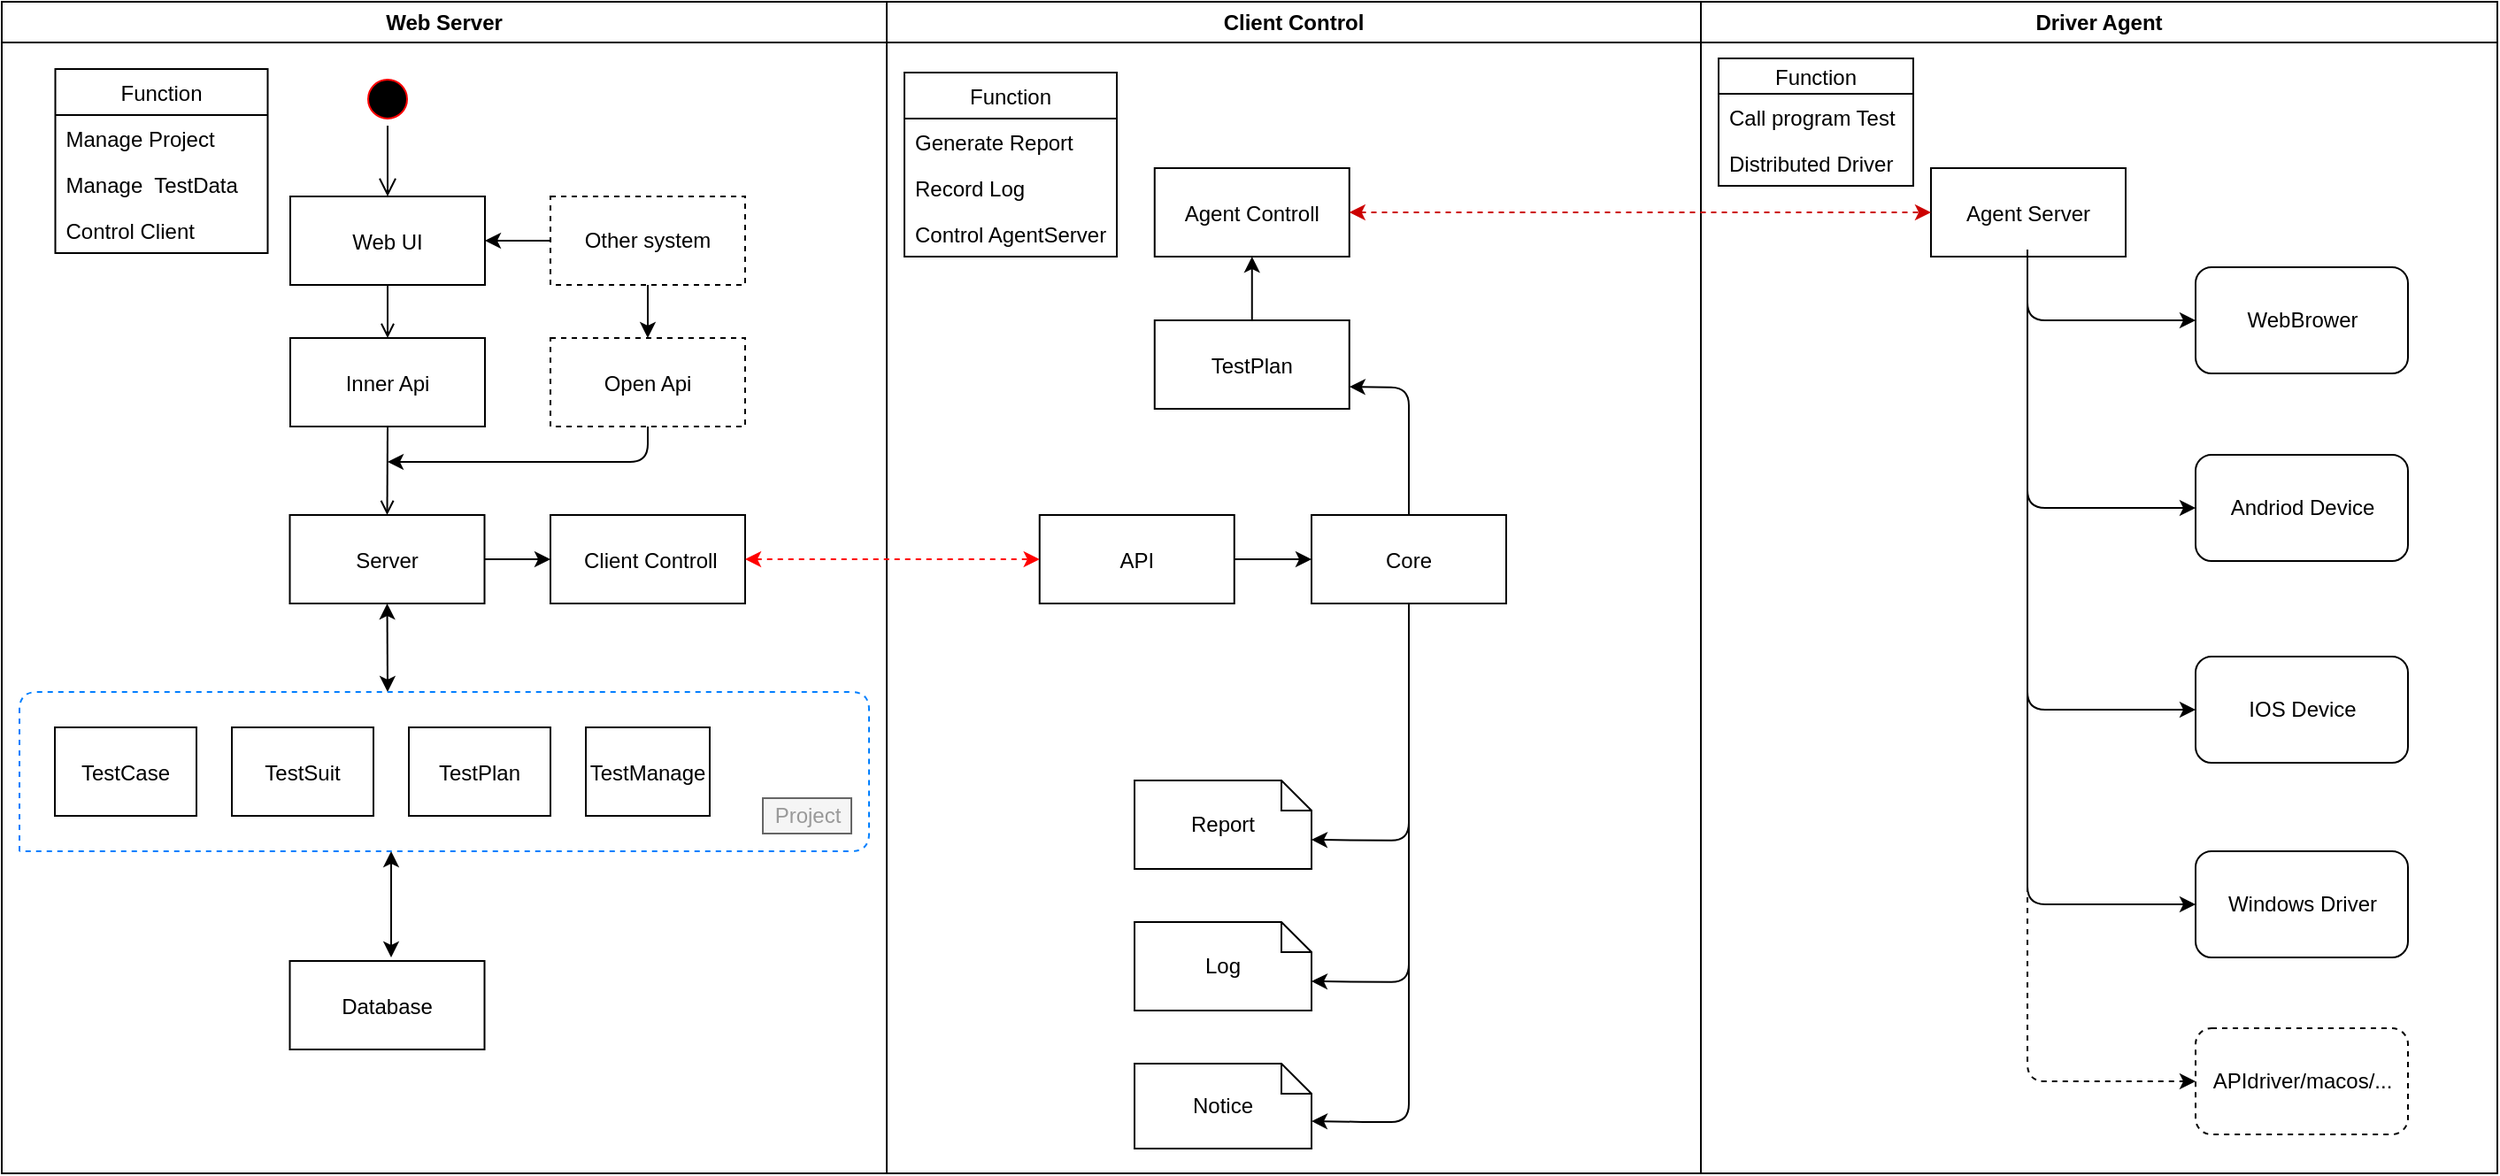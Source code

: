 <mxfile version="14.4.9" type="github">
  <diagram name="Page-1" id="e7e014a7-5840-1c2e-5031-d8a46d1fe8dd">
    <mxGraphModel dx="1453" dy="711" grid="1" gridSize="10" guides="1" tooltips="1" connect="1" arrows="1" fold="1" page="1" pageScale="1" pageWidth="1169" pageHeight="826" background="none" math="0" shadow="0">
      <root>
        <mxCell id="0" />
        <mxCell id="1" parent="0" />
        <mxCell id="2" value="Web Server" style="swimlane;whiteSpace=wrap" parent="1" vertex="1">
          <mxGeometry x="20" y="130" width="500" height="662" as="geometry" />
        </mxCell>
        <mxCell id="5" value="" style="ellipse;shape=startState;fillColor=#000000;strokeColor=#ff0000;" parent="2" vertex="1">
          <mxGeometry x="203" y="40" width="30" height="30" as="geometry" />
        </mxCell>
        <mxCell id="6" value="" style="edgeStyle=elbowEdgeStyle;elbow=horizontal;verticalAlign=bottom;endArrow=open;endSize=8;endFill=1;rounded=0" parent="2" source="5" target="7" edge="1">
          <mxGeometry x="120.25" y="40" as="geometry">
            <mxPoint x="135.25" y="110" as="targetPoint" />
          </mxGeometry>
        </mxCell>
        <mxCell id="7" value="Web UI" style="" parent="2" vertex="1">
          <mxGeometry x="163" y="110" width="110" height="50" as="geometry" />
        </mxCell>
        <mxCell id="8" value="Inner Api" style="" parent="2" vertex="1">
          <mxGeometry x="163" y="190" width="110" height="50" as="geometry" />
        </mxCell>
        <mxCell id="9" value="" style="endArrow=open;endFill=1;rounded=0" parent="2" source="7" target="8" edge="1">
          <mxGeometry relative="1" as="geometry" />
        </mxCell>
        <mxCell id="AgzGkkPgZD7XDsQHhAtZ-95" style="edgeStyle=orthogonalEdgeStyle;rounded=0;orthogonalLoop=1;jettySize=auto;html=1;exitX=1;exitY=0.5;exitDx=0;exitDy=0;strokeColor=#000000;" edge="1" parent="2" source="10" target="AgzGkkPgZD7XDsQHhAtZ-93">
          <mxGeometry relative="1" as="geometry" />
        </mxCell>
        <mxCell id="10" value="Server" style="" parent="2" vertex="1">
          <mxGeometry x="162.75" y="290" width="110" height="50" as="geometry" />
        </mxCell>
        <mxCell id="AgzGkkPgZD7XDsQHhAtZ-53" value="Database" style="" vertex="1" parent="2">
          <mxGeometry x="162.75" y="542" width="110" height="50" as="geometry" />
        </mxCell>
        <mxCell id="16" value="TestCase" style="" parent="2" vertex="1">
          <mxGeometry x="30" y="410" width="80" height="50" as="geometry" />
        </mxCell>
        <mxCell id="AgzGkkPgZD7XDsQHhAtZ-73" value="TestPlan" style="" vertex="1" parent="2">
          <mxGeometry x="230" y="410" width="80" height="50" as="geometry" />
        </mxCell>
        <mxCell id="AgzGkkPgZD7XDsQHhAtZ-74" value="TestSuit" style="" vertex="1" parent="2">
          <mxGeometry x="130" y="410" width="80" height="50" as="geometry" />
        </mxCell>
        <mxCell id="AgzGkkPgZD7XDsQHhAtZ-81" value="Function" style="swimlane;fontStyle=0;childLayout=stackLayout;horizontal=1;startSize=26;fillColor=none;horizontalStack=0;resizeParent=1;resizeParentMax=0;resizeLast=0;collapsible=1;marginBottom=0;" vertex="1" parent="2">
          <mxGeometry x="30.25" y="38" width="120" height="104" as="geometry" />
        </mxCell>
        <mxCell id="AgzGkkPgZD7XDsQHhAtZ-82" value="Manage Project" style="text;strokeColor=none;fillColor=none;align=left;verticalAlign=top;spacingLeft=4;spacingRight=4;overflow=hidden;rotatable=0;points=[[0,0.5],[1,0.5]];portConstraint=eastwest;" vertex="1" parent="AgzGkkPgZD7XDsQHhAtZ-81">
          <mxGeometry y="26" width="120" height="26" as="geometry" />
        </mxCell>
        <mxCell id="AgzGkkPgZD7XDsQHhAtZ-83" value="Manage  TestData" style="text;strokeColor=none;fillColor=none;align=left;verticalAlign=top;spacingLeft=4;spacingRight=4;overflow=hidden;rotatable=0;points=[[0,0.5],[1,0.5]];portConstraint=eastwest;" vertex="1" parent="AgzGkkPgZD7XDsQHhAtZ-81">
          <mxGeometry y="52" width="120" height="26" as="geometry" />
        </mxCell>
        <mxCell id="AgzGkkPgZD7XDsQHhAtZ-84" value="Control Client" style="text;strokeColor=none;fillColor=none;align=left;verticalAlign=top;spacingLeft=4;spacingRight=4;overflow=hidden;rotatable=0;points=[[0,0.5],[1,0.5]];portConstraint=eastwest;" vertex="1" parent="AgzGkkPgZD7XDsQHhAtZ-81">
          <mxGeometry y="78" width="120" height="26" as="geometry" />
        </mxCell>
        <mxCell id="AgzGkkPgZD7XDsQHhAtZ-85" value="" style="endArrow=open;endFill=1;rounded=0;entryX=0.5;entryY=0;entryDx=0;entryDy=0;exitX=0.5;exitY=1;exitDx=0;exitDy=0;" edge="1" parent="2" source="8" target="10">
          <mxGeometry relative="1" as="geometry">
            <mxPoint x="228.25" y="250" as="sourcePoint" />
            <mxPoint x="238" y="210" as="targetPoint" />
          </mxGeometry>
        </mxCell>
        <mxCell id="AgzGkkPgZD7XDsQHhAtZ-93" value=" Client Controll" style="" vertex="1" parent="2">
          <mxGeometry x="310" y="290" width="110" height="50" as="geometry" />
        </mxCell>
        <mxCell id="AgzGkkPgZD7XDsQHhAtZ-123" value="" style="endArrow=classic;startArrow=classic;html=1;entryX=0.5;entryY=1;entryDx=0;entryDy=0;" edge="1" parent="2" target="10">
          <mxGeometry width="50" height="50" relative="1" as="geometry">
            <mxPoint x="218" y="390" as="sourcePoint" />
            <mxPoint x="260" y="340" as="targetPoint" />
          </mxGeometry>
        </mxCell>
        <mxCell id="AgzGkkPgZD7XDsQHhAtZ-124" value="&lt;font color=&quot;#999999&quot;&gt;Project&lt;/font&gt;" style="text;html=1;align=center;verticalAlign=middle;resizable=0;points=[];autosize=1;fillColor=#f5f5f5;strokeColor=#666666;fontColor=#333333;" vertex="1" parent="2">
          <mxGeometry x="430" y="450" width="50" height="20" as="geometry" />
        </mxCell>
        <mxCell id="AgzGkkPgZD7XDsQHhAtZ-125" value="TestManage" style="" vertex="1" parent="2">
          <mxGeometry x="330" y="410" width="70" height="50" as="geometry" />
        </mxCell>
        <mxCell id="AgzGkkPgZD7XDsQHhAtZ-126" value="" style="endArrow=classic;startArrow=classic;html=1;strokeColor=#000000;" edge="1" parent="2">
          <mxGeometry width="50" height="50" relative="1" as="geometry">
            <mxPoint x="220" y="540" as="sourcePoint" />
            <mxPoint x="220" y="480" as="targetPoint" />
          </mxGeometry>
        </mxCell>
        <mxCell id="AgzGkkPgZD7XDsQHhAtZ-127" value="Open Api" style="dashed=1;" vertex="1" parent="2">
          <mxGeometry x="310" y="190" width="110" height="50" as="geometry" />
        </mxCell>
        <mxCell id="AgzGkkPgZD7XDsQHhAtZ-128" value="Other system" style="rounded=0;whiteSpace=wrap;html=1;dashed=1;" vertex="1" parent="2">
          <mxGeometry x="310" y="110" width="110" height="50" as="geometry" />
        </mxCell>
        <mxCell id="AgzGkkPgZD7XDsQHhAtZ-130" value="" style="endArrow=classic;html=1;entryX=1;entryY=0.5;entryDx=0;entryDy=0;exitX=0;exitY=0.5;exitDx=0;exitDy=0;" edge="1" parent="2" source="AgzGkkPgZD7XDsQHhAtZ-128" target="7">
          <mxGeometry width="50" height="50" relative="1" as="geometry">
            <mxPoint x="520" y="340" as="sourcePoint" />
            <mxPoint x="570" y="290" as="targetPoint" />
          </mxGeometry>
        </mxCell>
        <mxCell id="AgzGkkPgZD7XDsQHhAtZ-131" value="" style="endArrow=classic;html=1;strokeColor=#000000;exitX=0.5;exitY=1;exitDx=0;exitDy=0;" edge="1" parent="2" source="AgzGkkPgZD7XDsQHhAtZ-127">
          <mxGeometry width="50" height="50" relative="1" as="geometry">
            <mxPoint x="340" y="290" as="sourcePoint" />
            <mxPoint x="218" y="260" as="targetPoint" />
            <Array as="points">
              <mxPoint x="365" y="260" />
              <mxPoint x="290" y="260" />
            </Array>
          </mxGeometry>
        </mxCell>
        <mxCell id="AgzGkkPgZD7XDsQHhAtZ-132" value="" style="endArrow=classic;html=1;strokeColor=#000000;entryX=0.5;entryY=0;entryDx=0;entryDy=0;exitX=0.5;exitY=1;exitDx=0;exitDy=0;" edge="1" parent="2" source="AgzGkkPgZD7XDsQHhAtZ-128" target="AgzGkkPgZD7XDsQHhAtZ-127">
          <mxGeometry width="50" height="50" relative="1" as="geometry">
            <mxPoint x="520" y="340" as="sourcePoint" />
            <mxPoint x="570" y="290" as="targetPoint" />
          </mxGeometry>
        </mxCell>
        <mxCell id="3" value="Client Control" style="swimlane;whiteSpace=wrap" parent="1" vertex="1">
          <mxGeometry x="520" y="130" width="460" height="662" as="geometry" />
        </mxCell>
        <mxCell id="15" value="TestPlan" style="" parent="3" vertex="1">
          <mxGeometry x="151.38" y="180" width="110" height="50" as="geometry" />
        </mxCell>
        <mxCell id="18" value="API" style="" parent="3" vertex="1">
          <mxGeometry x="86.38" y="290" width="110" height="50" as="geometry" />
        </mxCell>
        <mxCell id="30" value="Core" style="" parent="3" vertex="1">
          <mxGeometry x="240" y="290" width="110" height="50" as="geometry" />
        </mxCell>
        <mxCell id="31" value="Report" style="shape=note;whiteSpace=wrap;size=17" parent="3" vertex="1">
          <mxGeometry x="140" y="440" width="100" height="50" as="geometry" />
        </mxCell>
        <mxCell id="AgzGkkPgZD7XDsQHhAtZ-62" value="Notice" style="shape=note;whiteSpace=wrap;size=17" vertex="1" parent="3">
          <mxGeometry x="140" y="600" width="100" height="48" as="geometry" />
        </mxCell>
        <mxCell id="AgzGkkPgZD7XDsQHhAtZ-61" value="Log" style="shape=note;whiteSpace=wrap;size=17" vertex="1" parent="3">
          <mxGeometry x="140" y="520" width="100" height="50" as="geometry" />
        </mxCell>
        <mxCell id="AgzGkkPgZD7XDsQHhAtZ-70" value="" style="endArrow=classic;html=1;strokeColor=#000000;exitX=0.5;exitY=1;exitDx=0;exitDy=0;entryX=0;entryY=0;entryDx=100;entryDy=33.5;entryPerimeter=0;" edge="1" parent="3" source="30" target="31">
          <mxGeometry width="50" height="50" relative="1" as="geometry">
            <mxPoint x="46.88" y="412" as="sourcePoint" />
            <mxPoint x="96.88" y="362" as="targetPoint" />
            <Array as="points">
              <mxPoint x="295" y="474" />
            </Array>
          </mxGeometry>
        </mxCell>
        <mxCell id="AgzGkkPgZD7XDsQHhAtZ-71" value="" style="endArrow=classic;html=1;strokeColor=#000000;exitX=0.5;exitY=1;exitDx=0;exitDy=0;entryX=0;entryY=0;entryDx=100;entryDy=33.5;entryPerimeter=0;" edge="1" parent="3" source="30" target="AgzGkkPgZD7XDsQHhAtZ-61">
          <mxGeometry width="50" height="50" relative="1" as="geometry">
            <mxPoint x="291.38" y="385" as="sourcePoint" />
            <mxPoint x="236.38" y="513.5" as="targetPoint" />
            <Array as="points">
              <mxPoint x="295" y="554" />
            </Array>
          </mxGeometry>
        </mxCell>
        <mxCell id="AgzGkkPgZD7XDsQHhAtZ-72" value="" style="endArrow=classic;html=1;strokeColor=#000000;exitX=0.5;exitY=1;exitDx=0;exitDy=0;entryX=0;entryY=0;entryDx=100;entryDy=32.5;entryPerimeter=0;" edge="1" parent="3" source="30" target="AgzGkkPgZD7XDsQHhAtZ-62">
          <mxGeometry width="50" height="50" relative="1" as="geometry">
            <mxPoint x="291.38" y="385" as="sourcePoint" />
            <mxPoint x="236.38" y="585.5" as="targetPoint" />
            <Array as="points">
              <mxPoint x="295" y="633" />
              <mxPoint x="274.38" y="633" />
            </Array>
          </mxGeometry>
        </mxCell>
        <mxCell id="AgzGkkPgZD7XDsQHhAtZ-75" value="" style="endArrow=classic;html=1;strokeColor=#000000;exitX=1;exitY=0.5;exitDx=0;exitDy=0;entryX=0;entryY=0.5;entryDx=0;entryDy=0;" edge="1" parent="3" source="18" target="30">
          <mxGeometry width="50" height="50" relative="1" as="geometry">
            <mxPoint x="46.88" y="432" as="sourcePoint" />
            <mxPoint x="296.88" y="462" as="targetPoint" />
          </mxGeometry>
        </mxCell>
        <mxCell id="AgzGkkPgZD7XDsQHhAtZ-96" value="Agent Controll" style="" vertex="1" parent="3">
          <mxGeometry x="151.38" y="94" width="110" height="50" as="geometry" />
        </mxCell>
        <mxCell id="AgzGkkPgZD7XDsQHhAtZ-99" value="" style="endArrow=classic;html=1;entryX=1;entryY=0.75;entryDx=0;entryDy=0;exitX=0.5;exitY=0;exitDx=0;exitDy=0;" edge="1" parent="3" source="30" target="15">
          <mxGeometry width="50" height="50" relative="1" as="geometry">
            <mxPoint x="274" y="290" as="sourcePoint" />
            <mxPoint x="90" y="330" as="targetPoint" />
            <Array as="points">
              <mxPoint x="295" y="218" />
            </Array>
          </mxGeometry>
        </mxCell>
        <mxCell id="AgzGkkPgZD7XDsQHhAtZ-100" value="" style="endArrow=classic;html=1;strokeColor=#000000;entryX=0.5;entryY=1;entryDx=0;entryDy=0;exitX=0.5;exitY=0;exitDx=0;exitDy=0;" edge="1" parent="3" source="15" target="AgzGkkPgZD7XDsQHhAtZ-96">
          <mxGeometry width="50" height="50" relative="1" as="geometry">
            <mxPoint x="180" y="180" as="sourcePoint" />
            <mxPoint x="230" y="130" as="targetPoint" />
          </mxGeometry>
        </mxCell>
        <mxCell id="AgzGkkPgZD7XDsQHhAtZ-117" value="Function" style="swimlane;fontStyle=0;childLayout=stackLayout;horizontal=1;startSize=26;fillColor=none;horizontalStack=0;resizeParent=1;resizeParentMax=0;resizeLast=0;collapsible=1;marginBottom=0;" vertex="1" parent="3">
          <mxGeometry x="10" y="40" width="120" height="104" as="geometry" />
        </mxCell>
        <mxCell id="AgzGkkPgZD7XDsQHhAtZ-118" value="Generate Report" style="text;strokeColor=none;fillColor=none;align=left;verticalAlign=top;spacingLeft=4;spacingRight=4;overflow=hidden;rotatable=0;points=[[0,0.5],[1,0.5]];portConstraint=eastwest;" vertex="1" parent="AgzGkkPgZD7XDsQHhAtZ-117">
          <mxGeometry y="26" width="120" height="26" as="geometry" />
        </mxCell>
        <mxCell id="AgzGkkPgZD7XDsQHhAtZ-119" value="Record Log" style="text;strokeColor=none;fillColor=none;align=left;verticalAlign=top;spacingLeft=4;spacingRight=4;overflow=hidden;rotatable=0;points=[[0,0.5],[1,0.5]];portConstraint=eastwest;" vertex="1" parent="AgzGkkPgZD7XDsQHhAtZ-117">
          <mxGeometry y="52" width="120" height="26" as="geometry" />
        </mxCell>
        <mxCell id="AgzGkkPgZD7XDsQHhAtZ-120" value="Control AgentServer" style="text;strokeColor=none;fillColor=none;align=left;verticalAlign=top;spacingLeft=4;spacingRight=4;overflow=hidden;rotatable=0;points=[[0,0.5],[1,0.5]];portConstraint=eastwest;" vertex="1" parent="AgzGkkPgZD7XDsQHhAtZ-117">
          <mxGeometry y="78" width="120" height="26" as="geometry" />
        </mxCell>
        <mxCell id="4" value="Driver Agent" style="swimlane;whiteSpace=wrap;startSize=23;" parent="1" vertex="1">
          <mxGeometry x="980" y="130" width="450" height="662" as="geometry" />
        </mxCell>
        <mxCell id="AgzGkkPgZD7XDsQHhAtZ-101" value="Agent Server" style="" vertex="1" parent="4">
          <mxGeometry x="130" y="94" width="110" height="50" as="geometry" />
        </mxCell>
        <mxCell id="AgzGkkPgZD7XDsQHhAtZ-104" value="WebBrower" style="rounded=1;whiteSpace=wrap;html=1;" vertex="1" parent="4">
          <mxGeometry x="279.5" y="150" width="120" height="60" as="geometry" />
        </mxCell>
        <mxCell id="AgzGkkPgZD7XDsQHhAtZ-107" value="Windows Driver" style="rounded=1;whiteSpace=wrap;html=1;" vertex="1" parent="4">
          <mxGeometry x="279.5" y="480" width="120" height="60" as="geometry" />
        </mxCell>
        <mxCell id="AgzGkkPgZD7XDsQHhAtZ-106" value="IOS Device" style="rounded=1;whiteSpace=wrap;html=1;" vertex="1" parent="4">
          <mxGeometry x="279.5" y="370" width="120" height="60" as="geometry" />
        </mxCell>
        <mxCell id="AgzGkkPgZD7XDsQHhAtZ-105" value="Andriod Device" style="rounded=1;whiteSpace=wrap;html=1;" vertex="1" parent="4">
          <mxGeometry x="279.5" y="256" width="120" height="60" as="geometry" />
        </mxCell>
        <mxCell id="AgzGkkPgZD7XDsQHhAtZ-108" value="" style="endArrow=classic;html=1;strokeColor=#000000;entryX=0;entryY=0.5;entryDx=0;entryDy=0;exitX=0.5;exitY=1;exitDx=0;exitDy=0;" edge="1" parent="4" target="AgzGkkPgZD7XDsQHhAtZ-104">
          <mxGeometry width="50" height="50" relative="1" as="geometry">
            <mxPoint x="184.5" y="140" as="sourcePoint" />
            <mxPoint x="339.5" y="340" as="targetPoint" />
            <Array as="points">
              <mxPoint x="184.5" y="180" />
            </Array>
          </mxGeometry>
        </mxCell>
        <mxCell id="AgzGkkPgZD7XDsQHhAtZ-109" value="" style="endArrow=classic;html=1;strokeColor=#000000;entryX=0;entryY=0.5;entryDx=0;entryDy=0;exitX=0.5;exitY=1;exitDx=0;exitDy=0;" edge="1" parent="4" target="AgzGkkPgZD7XDsQHhAtZ-105">
          <mxGeometry width="50" height="50" relative="1" as="geometry">
            <mxPoint x="184.5" y="140" as="sourcePoint" />
            <mxPoint x="289.5" y="245" as="targetPoint" />
            <Array as="points">
              <mxPoint x="184.5" y="286" />
            </Array>
          </mxGeometry>
        </mxCell>
        <mxCell id="AgzGkkPgZD7XDsQHhAtZ-111" value="" style="endArrow=classic;html=1;strokeColor=#000000;entryX=0;entryY=0.5;entryDx=0;entryDy=0;exitX=0.5;exitY=1;exitDx=0;exitDy=0;" edge="1" parent="4" target="AgzGkkPgZD7XDsQHhAtZ-107">
          <mxGeometry width="50" height="50" relative="1" as="geometry">
            <mxPoint x="184.5" y="140" as="sourcePoint" />
            <mxPoint x="309.5" y="265" as="targetPoint" />
            <Array as="points">
              <mxPoint x="184.5" y="390" />
              <mxPoint x="184.5" y="510" />
            </Array>
          </mxGeometry>
        </mxCell>
        <mxCell id="AgzGkkPgZD7XDsQHhAtZ-112" value="APIdriver/macos/..." style="rounded=1;whiteSpace=wrap;html=1;dashed=1;" vertex="1" parent="4">
          <mxGeometry x="279.5" y="580" width="120" height="60" as="geometry" />
        </mxCell>
        <mxCell id="AgzGkkPgZD7XDsQHhAtZ-113" value="" style="endArrow=classic;html=1;strokeColor=#000000;entryX=0;entryY=0.5;entryDx=0;entryDy=0;exitX=0.5;exitY=1;exitDx=0;exitDy=0;" edge="1" parent="4" target="AgzGkkPgZD7XDsQHhAtZ-106">
          <mxGeometry width="50" height="50" relative="1" as="geometry">
            <mxPoint x="184.5" y="140" as="sourcePoint" />
            <mxPoint x="339.5" y="340" as="targetPoint" />
            <Array as="points">
              <mxPoint x="184.5" y="400" />
            </Array>
          </mxGeometry>
        </mxCell>
        <mxCell id="AgzGkkPgZD7XDsQHhAtZ-114" value="" style="endArrow=classic;html=1;strokeColor=#000000;entryX=0;entryY=0.5;entryDx=0;entryDy=0;exitX=0.5;exitY=1;exitDx=0;exitDy=0;dashed=1;" edge="1" parent="4" target="AgzGkkPgZD7XDsQHhAtZ-112">
          <mxGeometry width="50" height="50" relative="1" as="geometry">
            <mxPoint x="184.5" y="140" as="sourcePoint" />
            <mxPoint x="249.5" y="570" as="targetPoint" />
            <Array as="points">
              <mxPoint x="184.5" y="610" />
            </Array>
          </mxGeometry>
        </mxCell>
        <mxCell id="AgzGkkPgZD7XDsQHhAtZ-133" value="Function" style="swimlane;fontStyle=0;childLayout=stackLayout;horizontal=1;startSize=20;fillColor=none;horizontalStack=0;resizeParent=1;resizeParentMax=0;resizeLast=0;collapsible=1;marginBottom=0;" vertex="1" parent="4">
          <mxGeometry x="10" y="32" width="110" height="72" as="geometry" />
        </mxCell>
        <mxCell id="AgzGkkPgZD7XDsQHhAtZ-134" value="Call program Test" style="text;strokeColor=none;fillColor=none;align=left;verticalAlign=top;spacingLeft=4;spacingRight=4;overflow=hidden;rotatable=0;points=[[0,0.5],[1,0.5]];portConstraint=eastwest;" vertex="1" parent="AgzGkkPgZD7XDsQHhAtZ-133">
          <mxGeometry y="20" width="110" height="26" as="geometry" />
        </mxCell>
        <mxCell id="AgzGkkPgZD7XDsQHhAtZ-135" value="Distributed Driver" style="text;strokeColor=none;fillColor=none;align=left;verticalAlign=top;spacingLeft=4;spacingRight=4;overflow=hidden;rotatable=0;points=[[0,0.5],[1,0.5]];portConstraint=eastwest;" vertex="1" parent="AgzGkkPgZD7XDsQHhAtZ-133">
          <mxGeometry y="46" width="110" height="26" as="geometry" />
        </mxCell>
        <mxCell id="AgzGkkPgZD7XDsQHhAtZ-103" value="" style="endArrow=classic;startArrow=classic;html=1;entryX=0;entryY=0.5;entryDx=0;entryDy=0;exitX=1;exitY=0.5;exitDx=0;exitDy=0;strokeColor=#CC0000;dashed=1;" edge="1" parent="1" source="AgzGkkPgZD7XDsQHhAtZ-96" target="AgzGkkPgZD7XDsQHhAtZ-101">
          <mxGeometry width="50" height="50" relative="1" as="geometry">
            <mxPoint x="640" y="510" as="sourcePoint" />
            <mxPoint x="690" y="460" as="targetPoint" />
          </mxGeometry>
        </mxCell>
        <mxCell id="AgzGkkPgZD7XDsQHhAtZ-121" value="" style="endArrow=none;dashed=1;html=1;strokeColor=#007FFF;" edge="1" parent="1">
          <mxGeometry width="50" height="50" relative="1" as="geometry">
            <mxPoint x="30" y="610" as="sourcePoint" />
            <mxPoint x="30" y="610" as="targetPoint" />
            <Array as="points">
              <mxPoint x="30" y="520" />
              <mxPoint x="510" y="520" />
              <mxPoint x="510" y="610" />
            </Array>
          </mxGeometry>
        </mxCell>
        <mxCell id="AgzGkkPgZD7XDsQHhAtZ-98" value="" style="endArrow=classic;startArrow=classic;html=1;dashed=1;entryX=0;entryY=0.5;entryDx=0;entryDy=0;fillColor=#ffe6cc;strokeColor=#FF0000;exitX=1;exitY=0.5;exitDx=0;exitDy=0;" edge="1" parent="1" source="AgzGkkPgZD7XDsQHhAtZ-93" target="18">
          <mxGeometry width="50" height="50" relative="1" as="geometry">
            <mxPoint x="490" y="445" as="sourcePoint" />
            <mxPoint x="410" y="400" as="targetPoint" />
          </mxGeometry>
        </mxCell>
      </root>
    </mxGraphModel>
  </diagram>
</mxfile>
